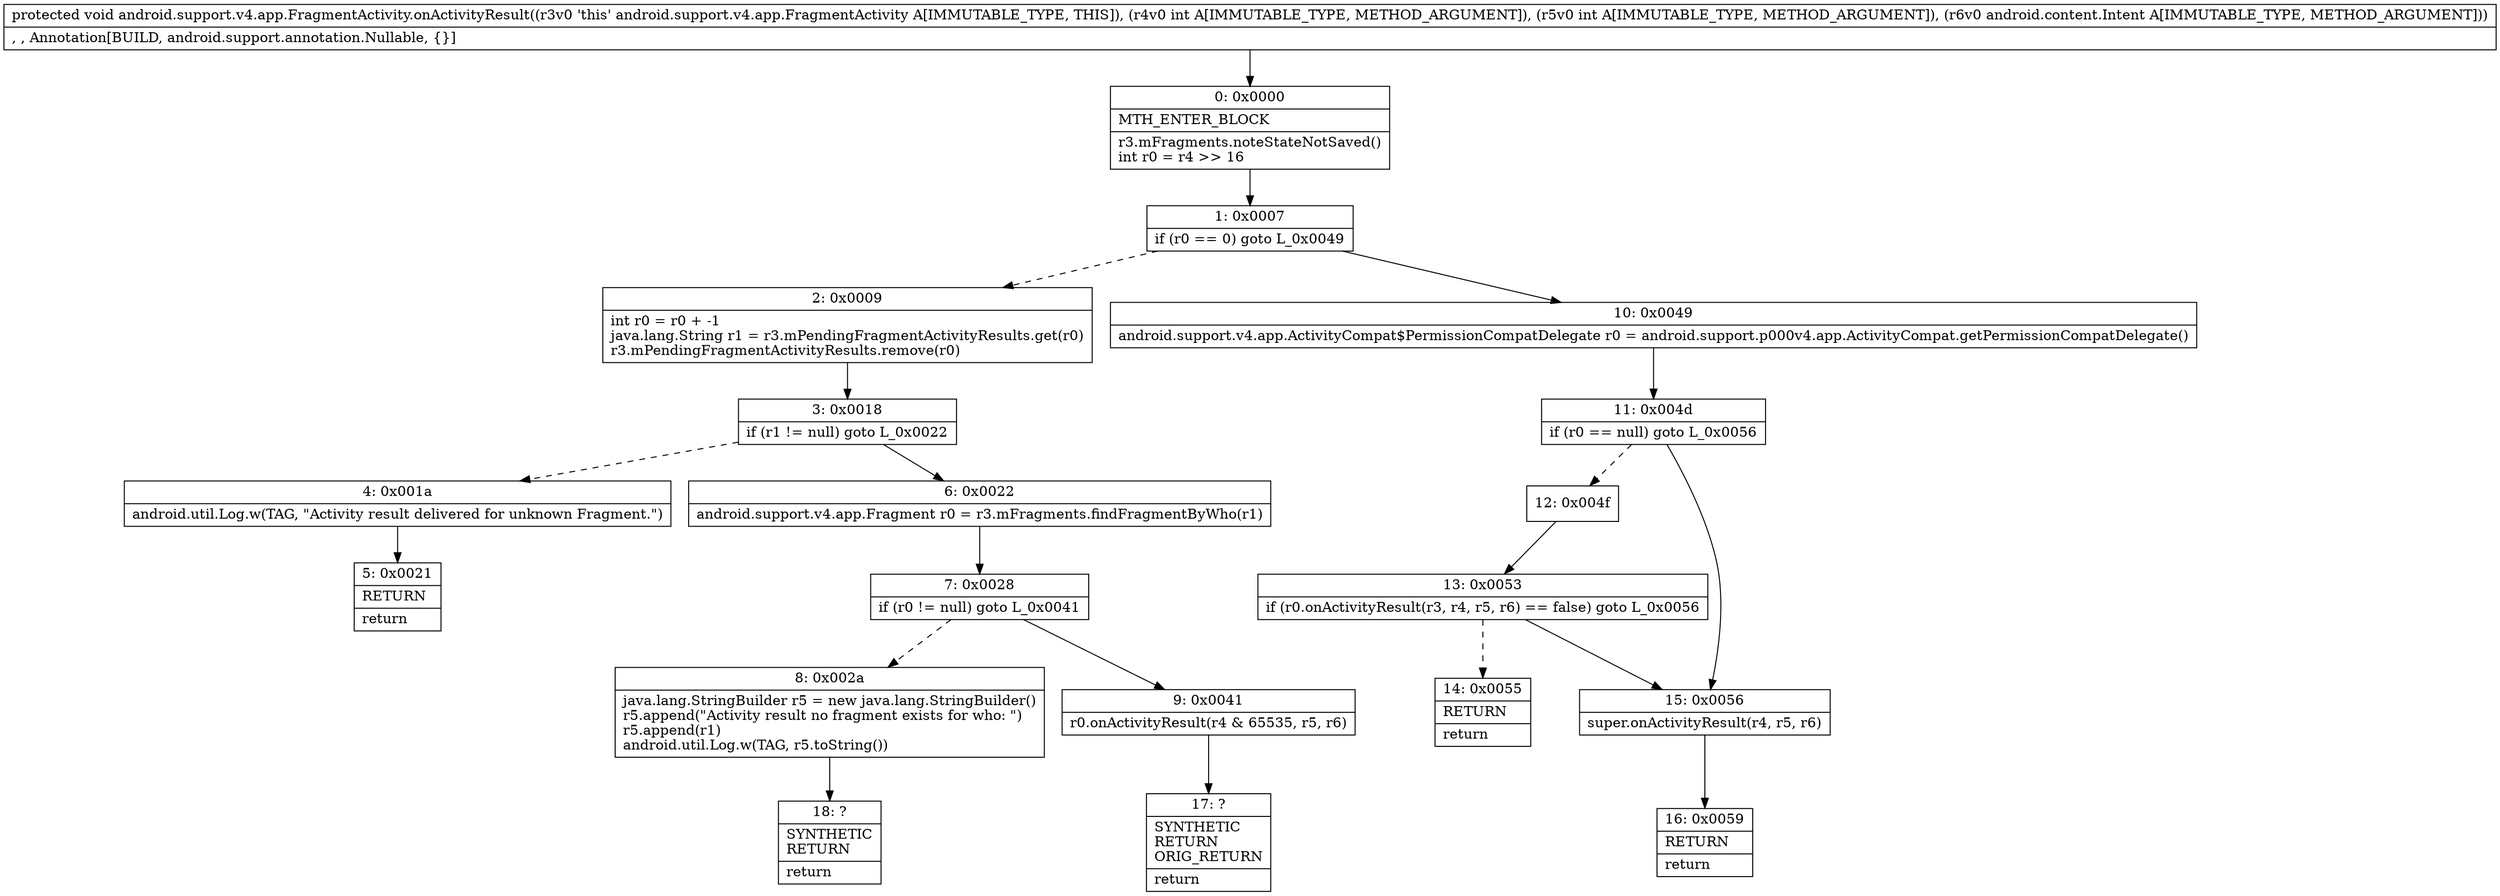 digraph "CFG forandroid.support.v4.app.FragmentActivity.onActivityResult(IILandroid\/content\/Intent;)V" {
Node_0 [shape=record,label="{0\:\ 0x0000|MTH_ENTER_BLOCK\l|r3.mFragments.noteStateNotSaved()\lint r0 = r4 \>\> 16\l}"];
Node_1 [shape=record,label="{1\:\ 0x0007|if (r0 == 0) goto L_0x0049\l}"];
Node_2 [shape=record,label="{2\:\ 0x0009|int r0 = r0 + \-1\ljava.lang.String r1 = r3.mPendingFragmentActivityResults.get(r0)\lr3.mPendingFragmentActivityResults.remove(r0)\l}"];
Node_3 [shape=record,label="{3\:\ 0x0018|if (r1 != null) goto L_0x0022\l}"];
Node_4 [shape=record,label="{4\:\ 0x001a|android.util.Log.w(TAG, \"Activity result delivered for unknown Fragment.\")\l}"];
Node_5 [shape=record,label="{5\:\ 0x0021|RETURN\l|return\l}"];
Node_6 [shape=record,label="{6\:\ 0x0022|android.support.v4.app.Fragment r0 = r3.mFragments.findFragmentByWho(r1)\l}"];
Node_7 [shape=record,label="{7\:\ 0x0028|if (r0 != null) goto L_0x0041\l}"];
Node_8 [shape=record,label="{8\:\ 0x002a|java.lang.StringBuilder r5 = new java.lang.StringBuilder()\lr5.append(\"Activity result no fragment exists for who: \")\lr5.append(r1)\landroid.util.Log.w(TAG, r5.toString())\l}"];
Node_9 [shape=record,label="{9\:\ 0x0041|r0.onActivityResult(r4 & 65535, r5, r6)\l}"];
Node_10 [shape=record,label="{10\:\ 0x0049|android.support.v4.app.ActivityCompat$PermissionCompatDelegate r0 = android.support.p000v4.app.ActivityCompat.getPermissionCompatDelegate()\l}"];
Node_11 [shape=record,label="{11\:\ 0x004d|if (r0 == null) goto L_0x0056\l}"];
Node_12 [shape=record,label="{12\:\ 0x004f}"];
Node_13 [shape=record,label="{13\:\ 0x0053|if (r0.onActivityResult(r3, r4, r5, r6) == false) goto L_0x0056\l}"];
Node_14 [shape=record,label="{14\:\ 0x0055|RETURN\l|return\l}"];
Node_15 [shape=record,label="{15\:\ 0x0056|super.onActivityResult(r4, r5, r6)\l}"];
Node_16 [shape=record,label="{16\:\ 0x0059|RETURN\l|return\l}"];
Node_17 [shape=record,label="{17\:\ ?|SYNTHETIC\lRETURN\lORIG_RETURN\l|return\l}"];
Node_18 [shape=record,label="{18\:\ ?|SYNTHETIC\lRETURN\l|return\l}"];
MethodNode[shape=record,label="{protected void android.support.v4.app.FragmentActivity.onActivityResult((r3v0 'this' android.support.v4.app.FragmentActivity A[IMMUTABLE_TYPE, THIS]), (r4v0 int A[IMMUTABLE_TYPE, METHOD_ARGUMENT]), (r5v0 int A[IMMUTABLE_TYPE, METHOD_ARGUMENT]), (r6v0 android.content.Intent A[IMMUTABLE_TYPE, METHOD_ARGUMENT]))  | , , Annotation[BUILD, android.support.annotation.Nullable, \{\}]\l}"];
MethodNode -> Node_0;
Node_0 -> Node_1;
Node_1 -> Node_2[style=dashed];
Node_1 -> Node_10;
Node_2 -> Node_3;
Node_3 -> Node_4[style=dashed];
Node_3 -> Node_6;
Node_4 -> Node_5;
Node_6 -> Node_7;
Node_7 -> Node_8[style=dashed];
Node_7 -> Node_9;
Node_8 -> Node_18;
Node_9 -> Node_17;
Node_10 -> Node_11;
Node_11 -> Node_12[style=dashed];
Node_11 -> Node_15;
Node_12 -> Node_13;
Node_13 -> Node_14[style=dashed];
Node_13 -> Node_15;
Node_15 -> Node_16;
}

